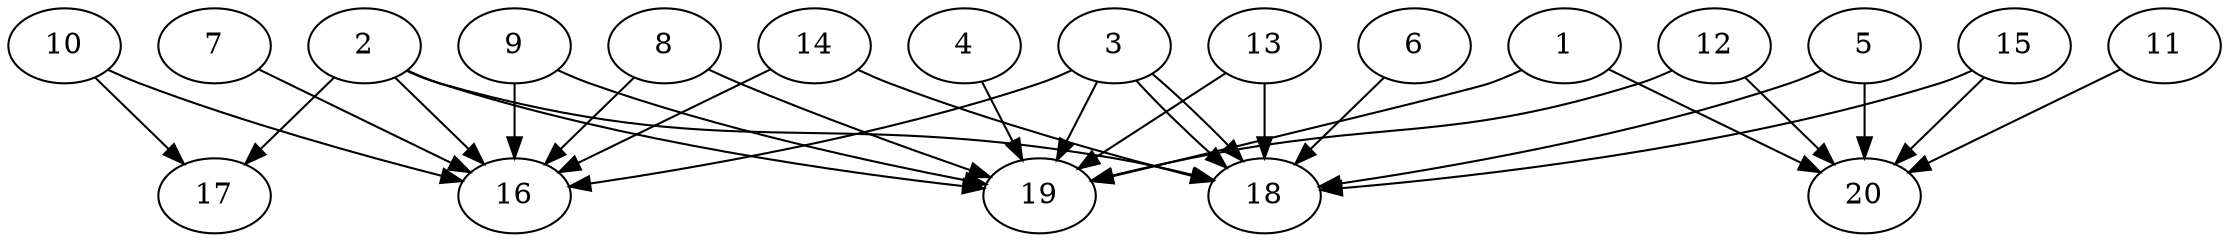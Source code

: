 // DAG automatically generated by daggen at Thu Oct  3 13:58:42 2019
// ./daggen --dot -n 20 --ccr 0.5 --fat 0.9 --regular 0.5 --density 0.6 --mindata 5242880 --maxdata 52428800 
digraph G {
  1 [size="72450048", alpha="0.03", expect_size="36225024"] 
  1 -> 19 [size ="36225024"]
  1 -> 20 [size ="36225024"]
  2 [size="54906880", alpha="0.10", expect_size="27453440"] 
  2 -> 16 [size ="27453440"]
  2 -> 17 [size ="27453440"]
  2 -> 18 [size ="27453440"]
  2 -> 19 [size ="27453440"]
  3 [size="57217024", alpha="0.01", expect_size="28608512"] 
  3 -> 16 [size ="28608512"]
  3 -> 18 [size ="28608512"]
  3 -> 18 [size ="28608512"]
  3 -> 19 [size ="28608512"]
  4 [size="60815360", alpha="0.08", expect_size="30407680"] 
  4 -> 19 [size ="30407680"]
  5 [size="64544768", alpha="0.03", expect_size="32272384"] 
  5 -> 18 [size ="32272384"]
  5 -> 20 [size ="32272384"]
  6 [size="82407424", alpha="0.11", expect_size="41203712"] 
  6 -> 18 [size ="41203712"]
  7 [size="74256384", alpha="0.10", expect_size="37128192"] 
  7 -> 16 [size ="37128192"]
  8 [size="41406464", alpha="0.09", expect_size="20703232"] 
  8 -> 16 [size ="20703232"]
  8 -> 19 [size ="20703232"]
  9 [size="90238976", alpha="0.07", expect_size="45119488"] 
  9 -> 16 [size ="45119488"]
  9 -> 19 [size ="45119488"]
  10 [size="83531776", alpha="0.19", expect_size="41765888"] 
  10 -> 16 [size ="41765888"]
  10 -> 17 [size ="41765888"]
  11 [size="15779840", alpha="0.08", expect_size="7889920"] 
  11 -> 20 [size ="7889920"]
  12 [size="30562304", alpha="0.04", expect_size="15281152"] 
  12 -> 19 [size ="15281152"]
  12 -> 20 [size ="15281152"]
  13 [size="77977600", alpha="0.07", expect_size="38988800"] 
  13 -> 18 [size ="38988800"]
  13 -> 19 [size ="38988800"]
  14 [size="81584128", alpha="0.07", expect_size="40792064"] 
  14 -> 16 [size ="40792064"]
  14 -> 18 [size ="40792064"]
  15 [size="23412736", alpha="0.20", expect_size="11706368"] 
  15 -> 18 [size ="11706368"]
  15 -> 20 [size ="11706368"]
  16 [size="37576704", alpha="0.09", expect_size="18788352"] 
  17 [size="91392000", alpha="0.05", expect_size="45696000"] 
  18 [size="46118912", alpha="0.04", expect_size="23059456"] 
  19 [size="86454272", alpha="0.16", expect_size="43227136"] 
  20 [size="25640960", alpha="0.06", expect_size="12820480"] 
}
